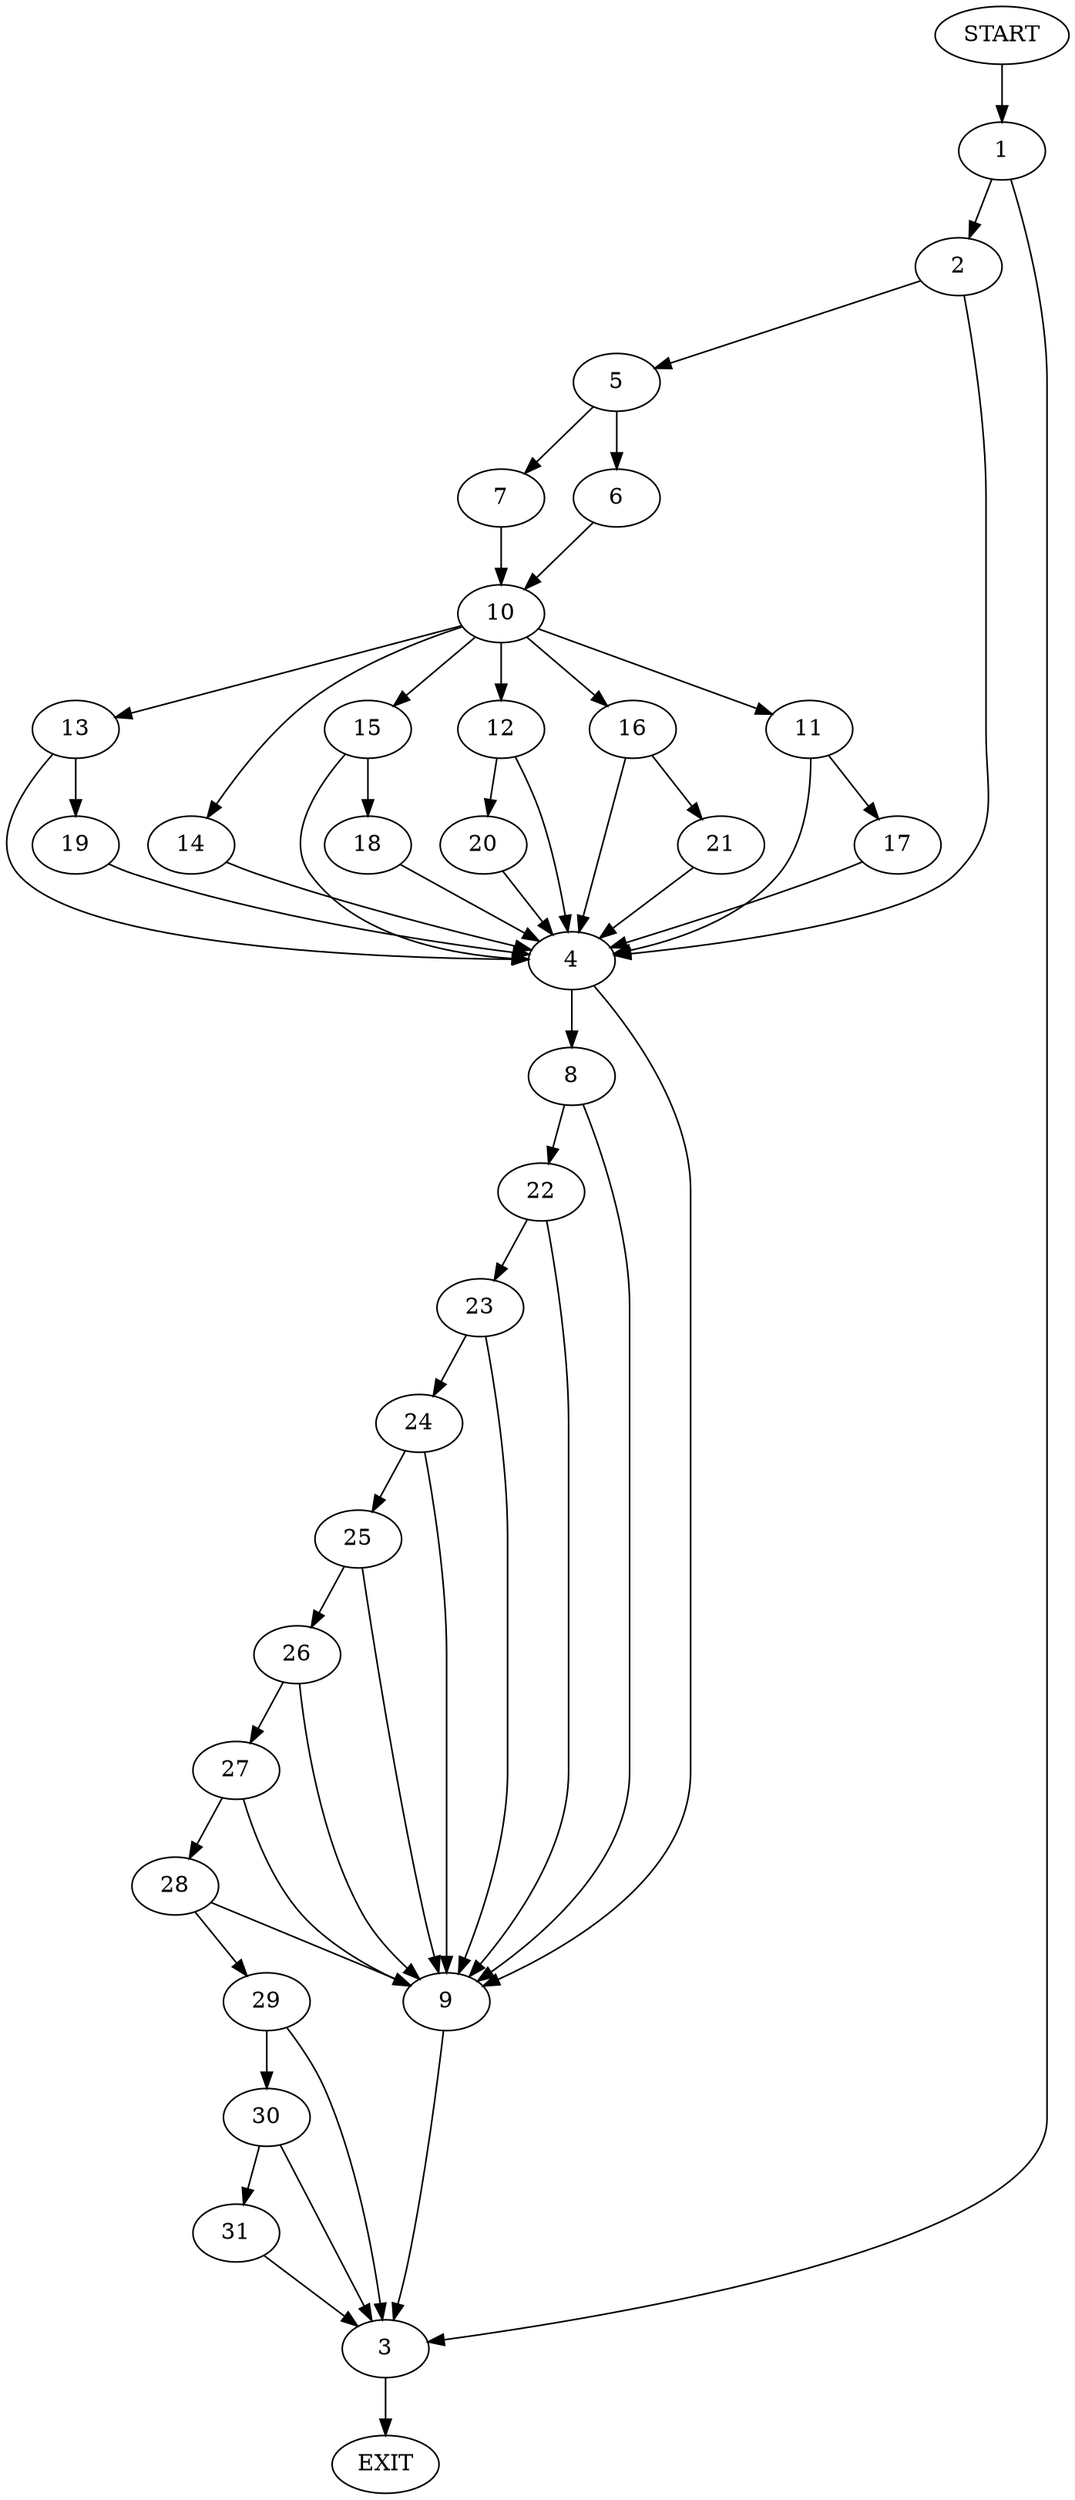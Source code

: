 digraph {
0 [label="START"]
32 [label="EXIT"]
0 -> 1
1 -> 2
1 -> 3
3 -> 32
2 -> 4
2 -> 5
5 -> 6
5 -> 7
4 -> 8
4 -> 9
7 -> 10
6 -> 10
10 -> 11
10 -> 12
10 -> 13
10 -> 14
10 -> 15
10 -> 16
11 -> 17
11 -> 4
14 -> 4
15 -> 4
15 -> 18
13 -> 19
13 -> 4
12 -> 20
12 -> 4
16 -> 21
16 -> 4
21 -> 4
18 -> 4
17 -> 4
20 -> 4
19 -> 4
8 -> 22
8 -> 9
9 -> 3
22 -> 23
22 -> 9
23 -> 24
23 -> 9
24 -> 9
24 -> 25
25 -> 26
25 -> 9
26 -> 27
26 -> 9
27 -> 28
27 -> 9
28 -> 29
28 -> 9
29 -> 3
29 -> 30
30 -> 3
30 -> 31
31 -> 3
}
